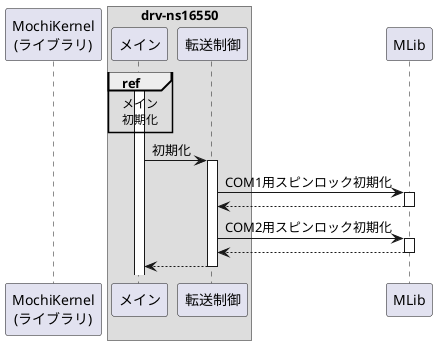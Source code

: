 @startuml

participant "MochiKernel\n(ライブラリ)" as libmk
box "drv-ns16550"
    participant "メイン"   as main
    participant "転送制御" as txctrl
end box
participant "MLib" as mlib

activate main
ref over main
    メイン
    初期化
end ref

main -> txctrl: 初期化
activate txctrl

txctrl -> mlib: COM1用スピンロック初期化
activate mlib
txctrl <-- mlib:
deactivate mlib

txctrl -> mlib: COM2用スピンロック初期化
activate mlib
txctrl <-- mlib:
deactivate mlib

main <-- txctrl:
deactivate txctrl

@enduml
